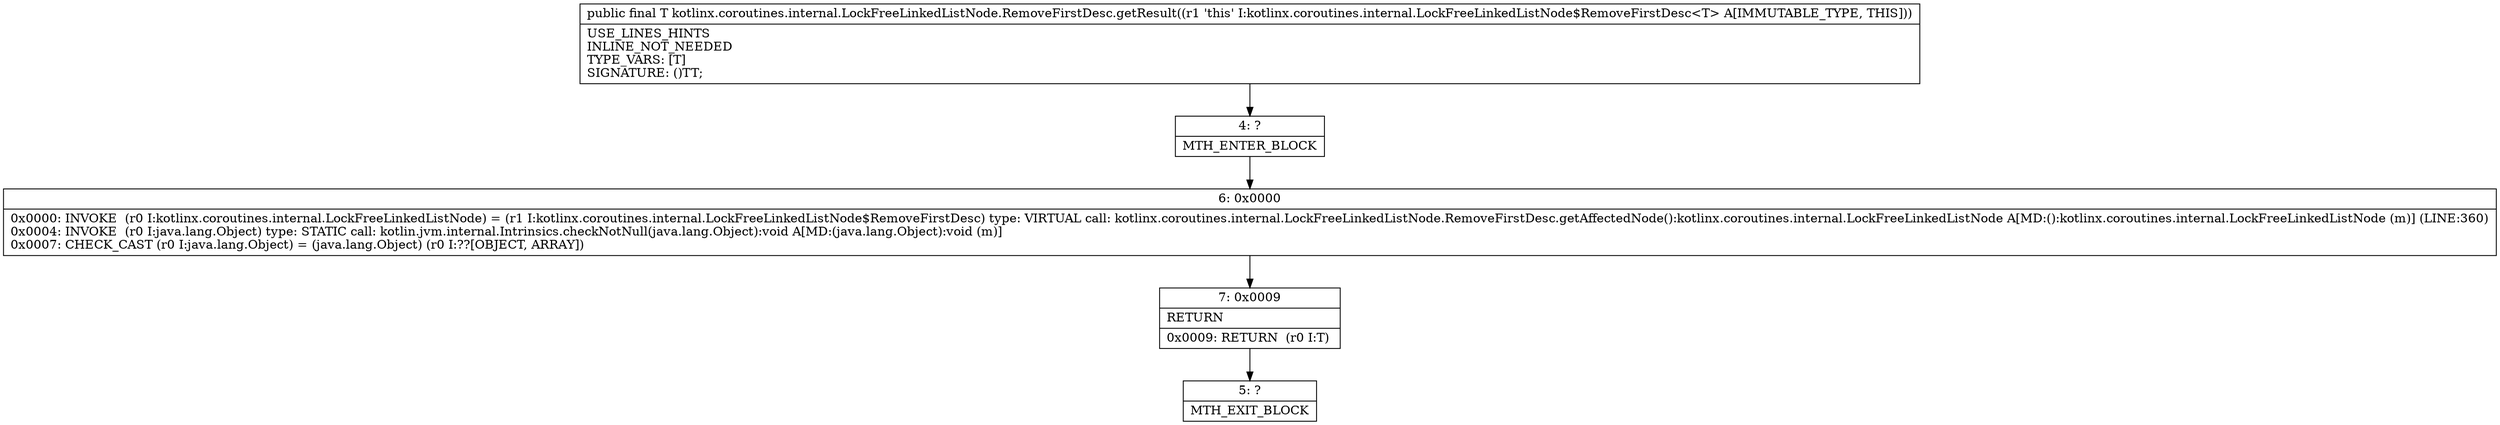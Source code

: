 digraph "CFG forkotlinx.coroutines.internal.LockFreeLinkedListNode.RemoveFirstDesc.getResult()Ljava\/lang\/Object;" {
Node_4 [shape=record,label="{4\:\ ?|MTH_ENTER_BLOCK\l}"];
Node_6 [shape=record,label="{6\:\ 0x0000|0x0000: INVOKE  (r0 I:kotlinx.coroutines.internal.LockFreeLinkedListNode) = (r1 I:kotlinx.coroutines.internal.LockFreeLinkedListNode$RemoveFirstDesc) type: VIRTUAL call: kotlinx.coroutines.internal.LockFreeLinkedListNode.RemoveFirstDesc.getAffectedNode():kotlinx.coroutines.internal.LockFreeLinkedListNode A[MD:():kotlinx.coroutines.internal.LockFreeLinkedListNode (m)] (LINE:360)\l0x0004: INVOKE  (r0 I:java.lang.Object) type: STATIC call: kotlin.jvm.internal.Intrinsics.checkNotNull(java.lang.Object):void A[MD:(java.lang.Object):void (m)]\l0x0007: CHECK_CAST (r0 I:java.lang.Object) = (java.lang.Object) (r0 I:??[OBJECT, ARRAY]) \l}"];
Node_7 [shape=record,label="{7\:\ 0x0009|RETURN\l|0x0009: RETURN  (r0 I:T) \l}"];
Node_5 [shape=record,label="{5\:\ ?|MTH_EXIT_BLOCK\l}"];
MethodNode[shape=record,label="{public final T kotlinx.coroutines.internal.LockFreeLinkedListNode.RemoveFirstDesc.getResult((r1 'this' I:kotlinx.coroutines.internal.LockFreeLinkedListNode$RemoveFirstDesc\<T\> A[IMMUTABLE_TYPE, THIS]))  | USE_LINES_HINTS\lINLINE_NOT_NEEDED\lTYPE_VARS: [T]\lSIGNATURE: ()TT;\l}"];
MethodNode -> Node_4;Node_4 -> Node_6;
Node_6 -> Node_7;
Node_7 -> Node_5;
}

